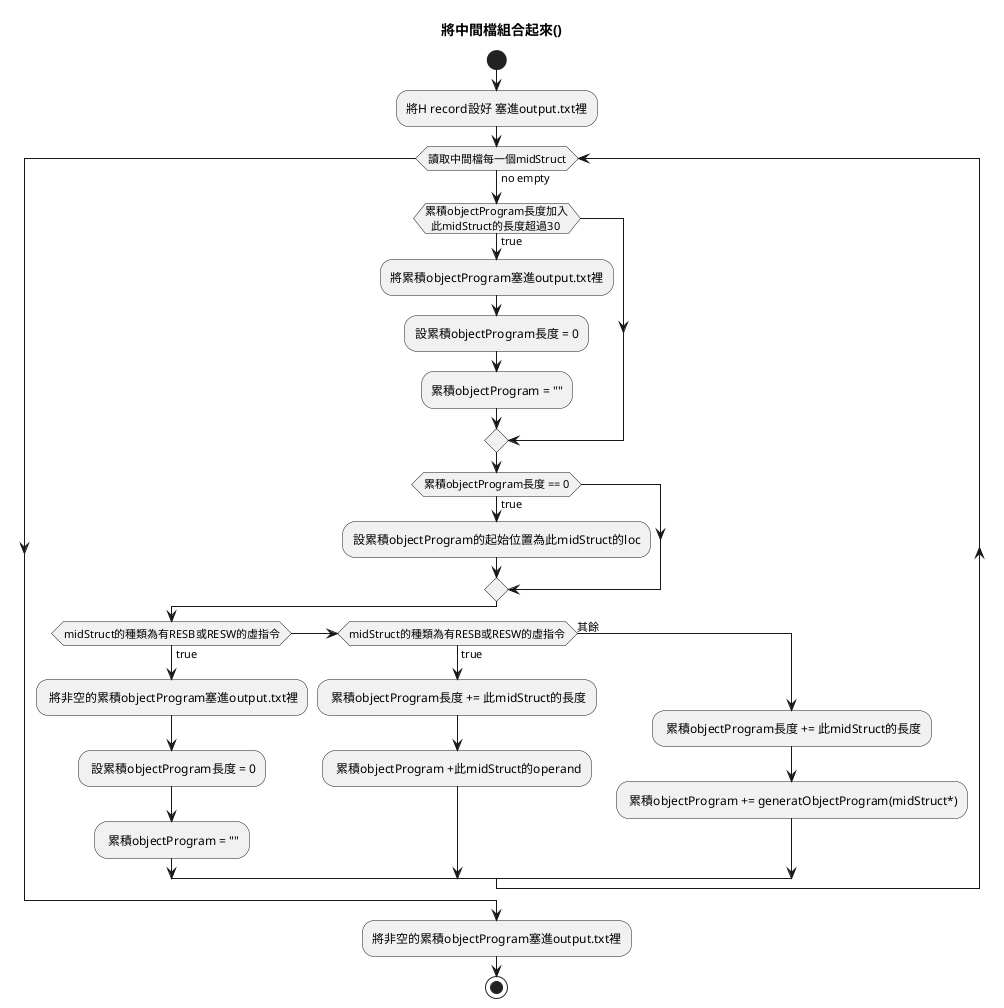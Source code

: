 @startuml
title 將中間檔組合起來()
start
:將H record設好 塞進output.txt裡;
while (讀取中間檔每一個midStruct) is (no empty)
  if(累積objectProgram長度加入
  此midStruct的長度超過30) then(true)
    :將累積objectProgram塞進output.txt裡;
    :設累積objectProgram長度 = 0;
    :累積objectProgram = "";
  endif
  if(累積objectProgram長度 == 0) then (true)
    :設累積objectProgram的起始位置為此midStruct的loc;
  endif
  if(midStruct的種類為有RESB或RESW的虛指令) then (true)
    : 將非空的累積objectProgram塞進output.txt裡;
    : 設累積objectProgram長度 = 0;
    : 累積objectProgram = "";
  elseif(midStruct的種類為有RESB或RESW的虛指令) then (true)
    : 累積objectProgram長度 += 此midStruct的長度;
    : 累積objectProgram +此midStruct的operand;
  else (其餘)
    : 累積objectProgram長度 += 此midStruct的長度;
    : 累積objectProgram += generatObjectProgram(midStruct*);
  endif
endwhile
:將非空的累積objectProgram塞進output.txt裡;
stop
@enduml